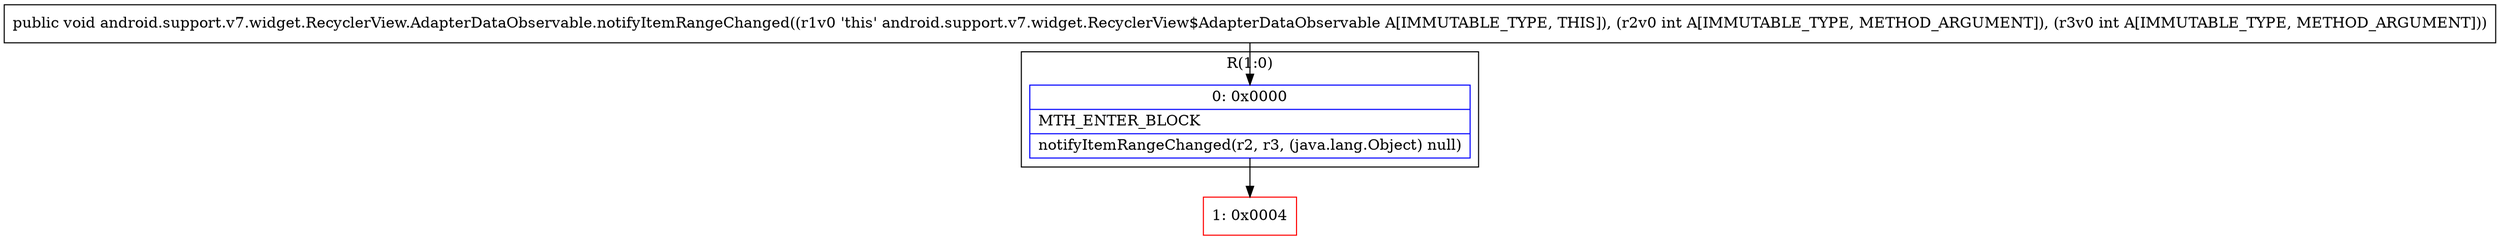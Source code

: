 digraph "CFG forandroid.support.v7.widget.RecyclerView.AdapterDataObservable.notifyItemRangeChanged(II)V" {
subgraph cluster_Region_1821735240 {
label = "R(1:0)";
node [shape=record,color=blue];
Node_0 [shape=record,label="{0\:\ 0x0000|MTH_ENTER_BLOCK\l|notifyItemRangeChanged(r2, r3, (java.lang.Object) null)\l}"];
}
Node_1 [shape=record,color=red,label="{1\:\ 0x0004}"];
MethodNode[shape=record,label="{public void android.support.v7.widget.RecyclerView.AdapterDataObservable.notifyItemRangeChanged((r1v0 'this' android.support.v7.widget.RecyclerView$AdapterDataObservable A[IMMUTABLE_TYPE, THIS]), (r2v0 int A[IMMUTABLE_TYPE, METHOD_ARGUMENT]), (r3v0 int A[IMMUTABLE_TYPE, METHOD_ARGUMENT])) }"];
MethodNode -> Node_0;
Node_0 -> Node_1;
}

